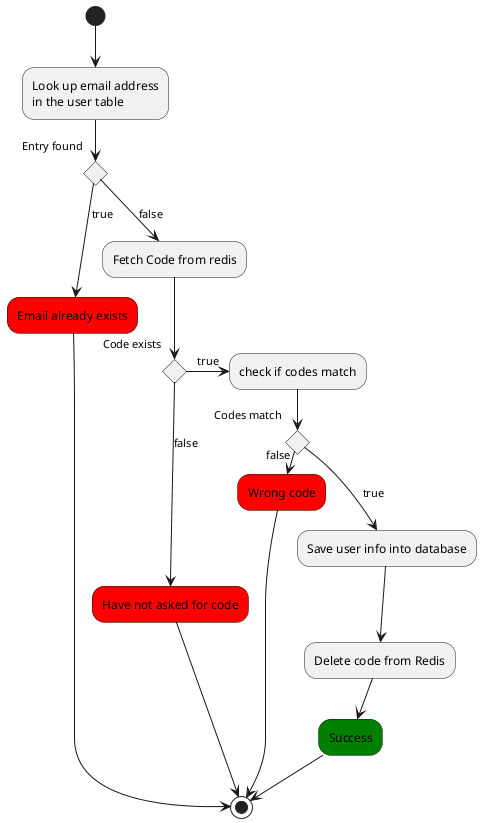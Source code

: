 @startuml
(*) --> "Look up email address
in the user table"
if "Entry found" then
    -->[true] "Email already exists" #Red
    -right-> (*)
else
    -->[false] "Fetch Code from redis"
    if "Code exists" then
        -right->[true] "check if codes match"
        if "Codes match" then
            -->[true] "Save user info into database"
            --> "Delete code from Redis"
            --> "Success" #Green
            --> (*)
        else
            -right->[false] "Wrong code" #Red
            --> (*)
        endif
    else
        -->[false] "Have not asked for code" #Red
        --> (*)
    endif
endif
@enduml